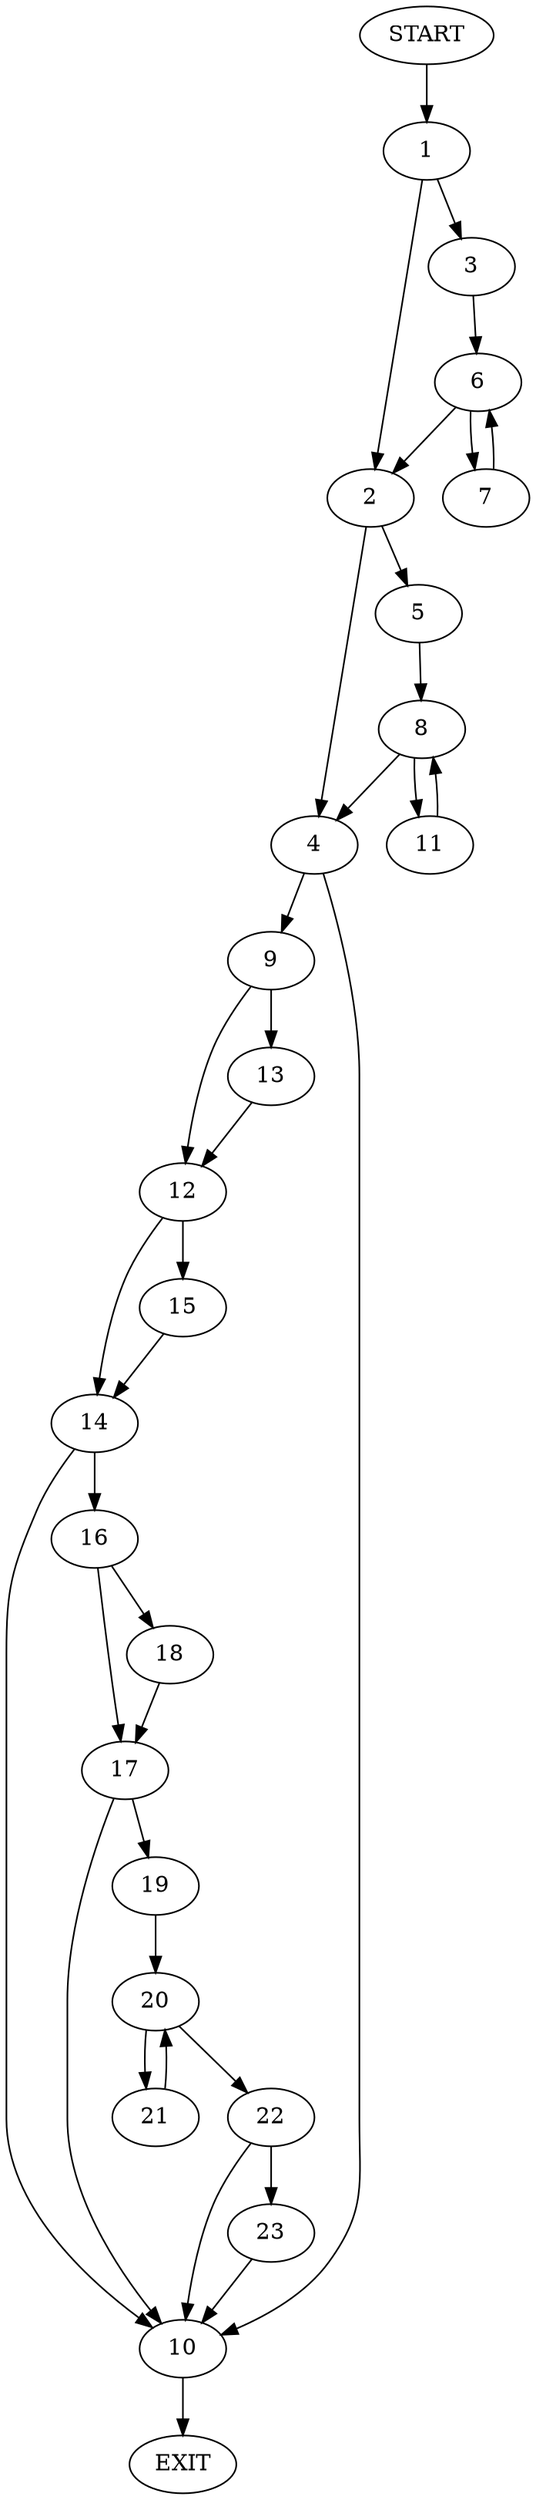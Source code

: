 digraph {
0 [label="START"]
24 [label="EXIT"]
0 -> 1
1 -> 2
1 -> 3
2 -> 4
2 -> 5
3 -> 6
6 -> 2
6 -> 7
7 -> 6
5 -> 8
4 -> 9
4 -> 10
8 -> 4
8 -> 11
11 -> 8
10 -> 24
9 -> 12
9 -> 13
12 -> 14
12 -> 15
13 -> 12
14 -> 16
14 -> 10
15 -> 14
16 -> 17
16 -> 18
18 -> 17
17 -> 19
17 -> 10
19 -> 20
20 -> 21
20 -> 22
22 -> 23
22 -> 10
21 -> 20
23 -> 10
}
